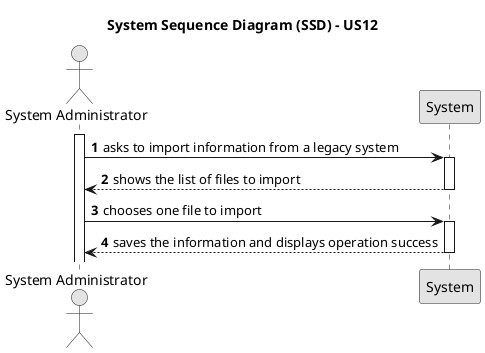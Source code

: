 @startuml
'https://plantuml.com/sequence-diagram
skinparam monochrome true
skinparam packageStyle rectangle
skinparam shadowing false

title System Sequence Diagram (SSD) - US12

autonumber

actor "System Administrator" as Admin

activate Admin

Admin -> System : asks to import information from a legacy system
activate System

System --> Admin : shows the list of files to import
deactivate System

Admin -> System : chooses one file to import
activate System

System --> Admin : saves the information and displays operation success
deactivate System




@enduml